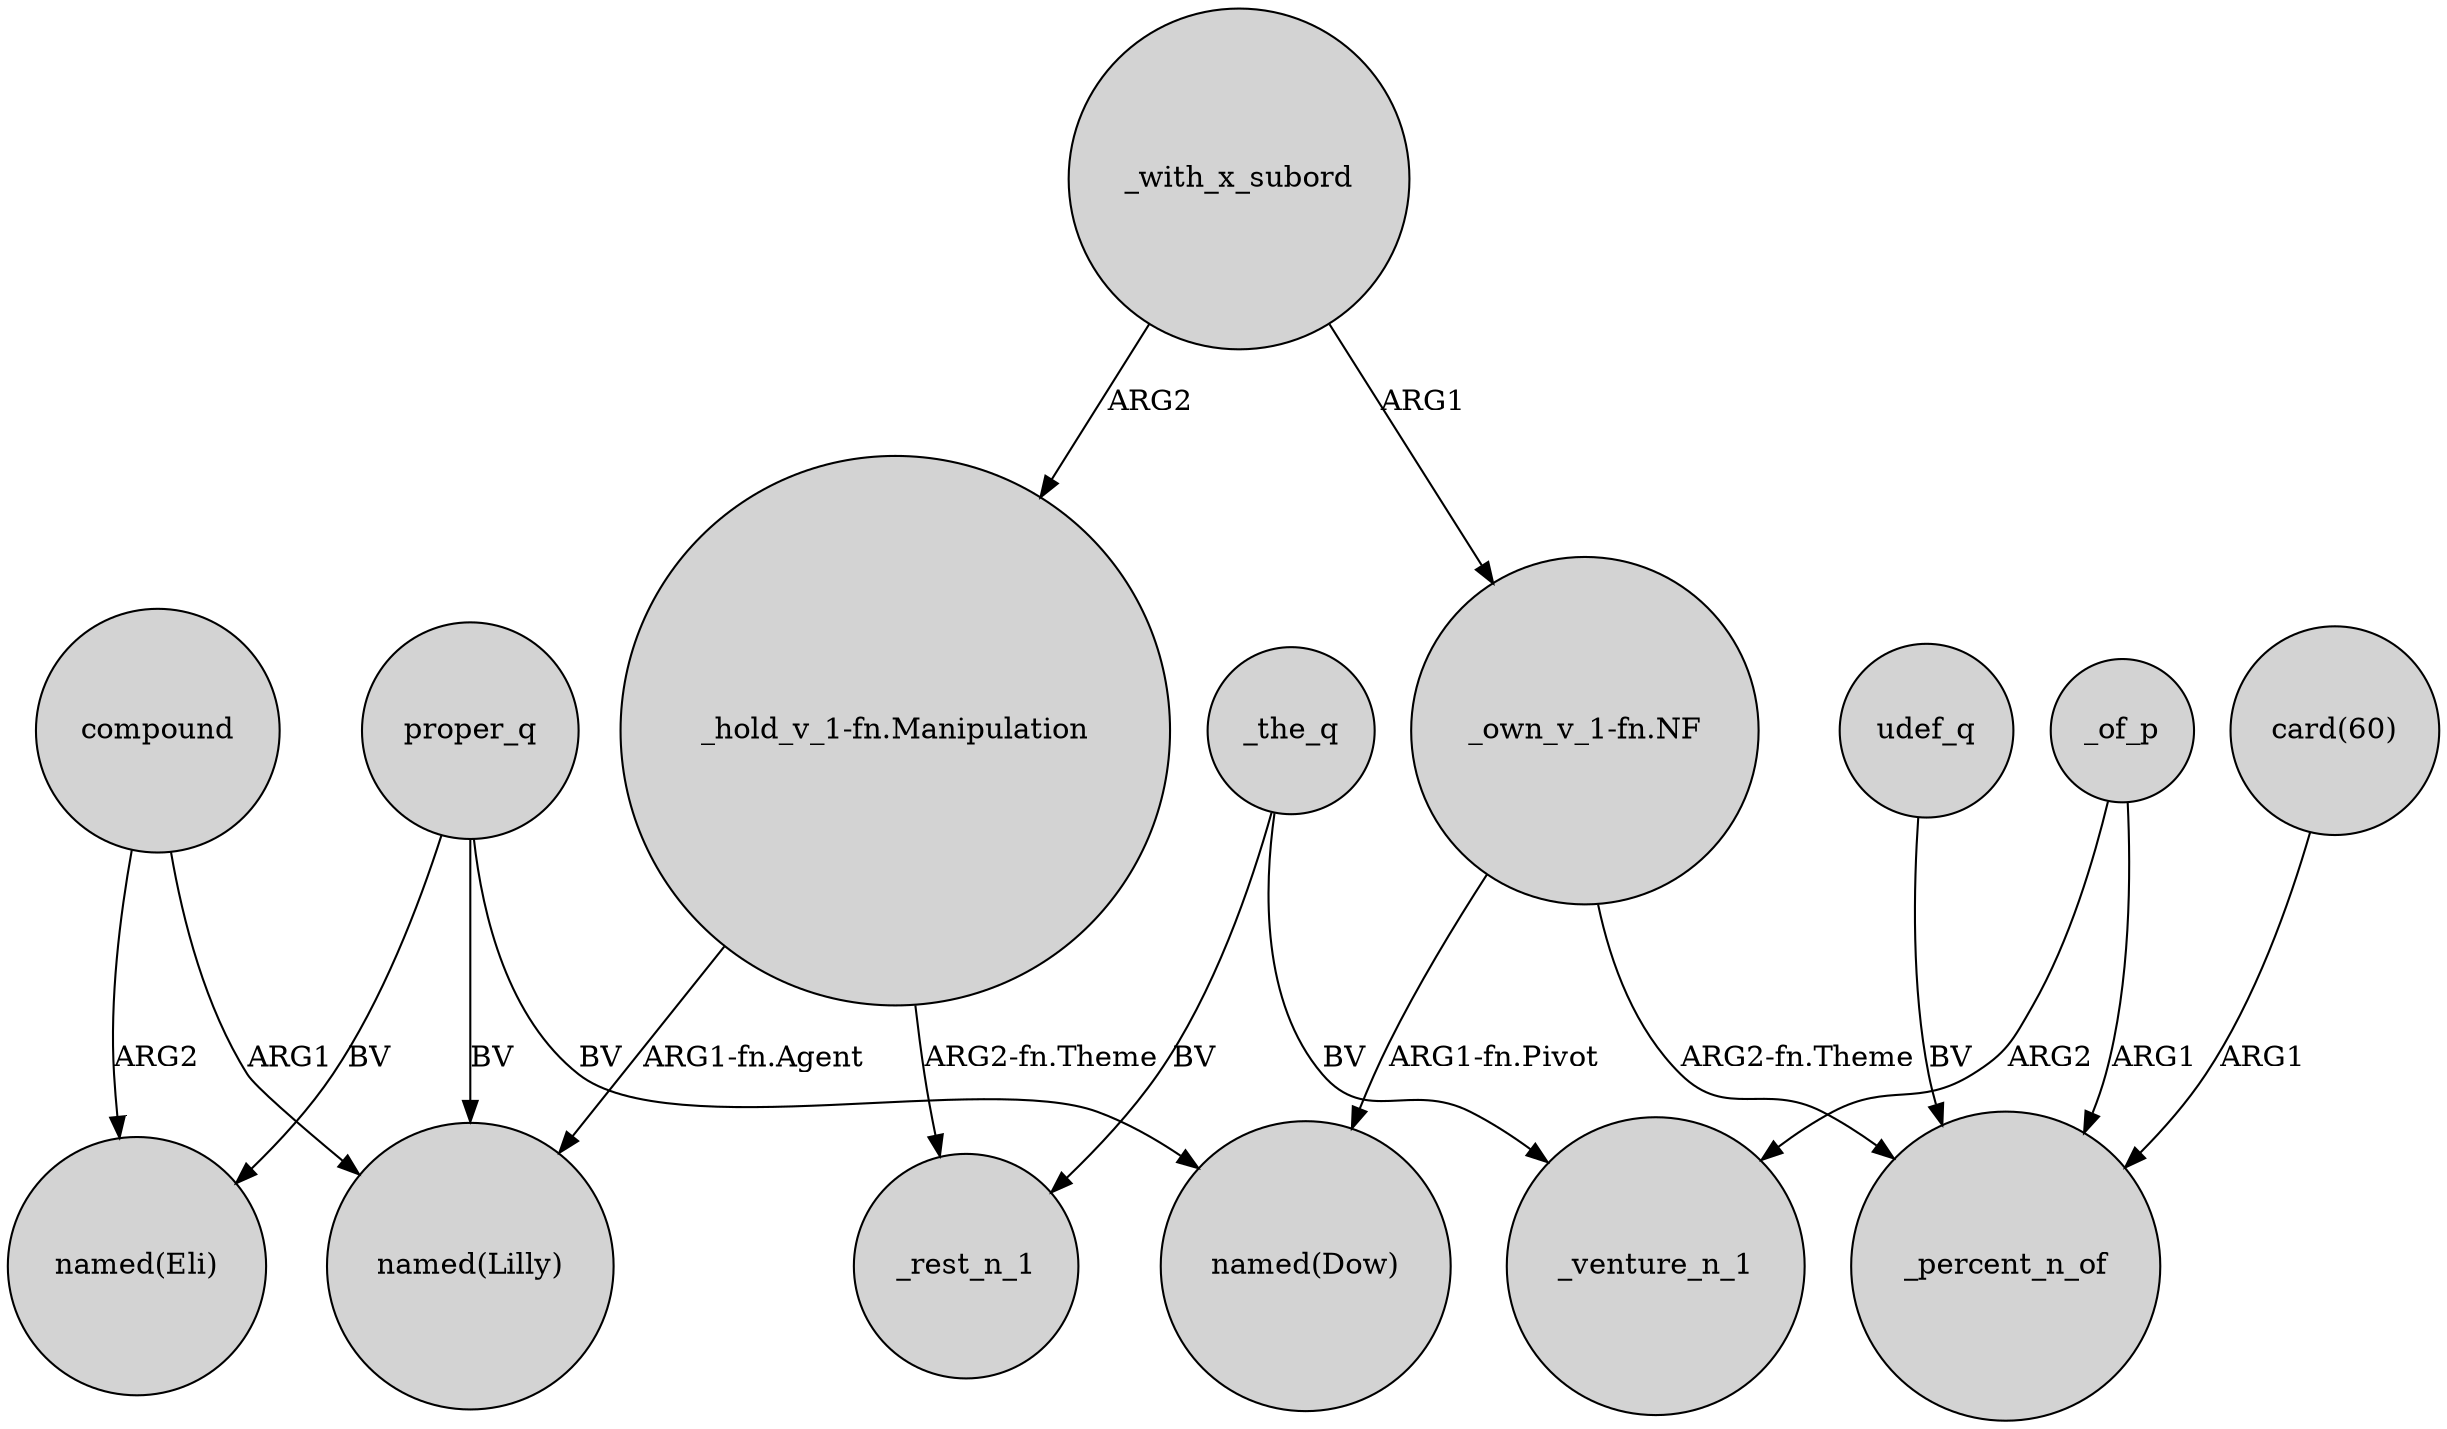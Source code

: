 digraph {
	node [shape=circle style=filled]
	"_hold_v_1-fn.Manipulation" -> "named(Lilly)" [label="ARG1-fn.Agent"]
	proper_q -> "named(Dow)" [label=BV]
	compound -> "named(Lilly)" [label=ARG1]
	_with_x_subord -> "_own_v_1-fn.NF" [label=ARG1]
	proper_q -> "named(Eli)" [label=BV]
	_the_q -> _rest_n_1 [label=BV]
	proper_q -> "named(Lilly)" [label=BV]
	udef_q -> _percent_n_of [label=BV]
	"_hold_v_1-fn.Manipulation" -> _rest_n_1 [label="ARG2-fn.Theme"]
	_of_p -> _venture_n_1 [label=ARG2]
	compound -> "named(Eli)" [label=ARG2]
	"_own_v_1-fn.NF" -> "named(Dow)" [label="ARG1-fn.Pivot"]
	"card(60)" -> _percent_n_of [label=ARG1]
	"_own_v_1-fn.NF" -> _percent_n_of [label="ARG2-fn.Theme"]
	_the_q -> _venture_n_1 [label=BV]
	_with_x_subord -> "_hold_v_1-fn.Manipulation" [label=ARG2]
	_of_p -> _percent_n_of [label=ARG1]
}
